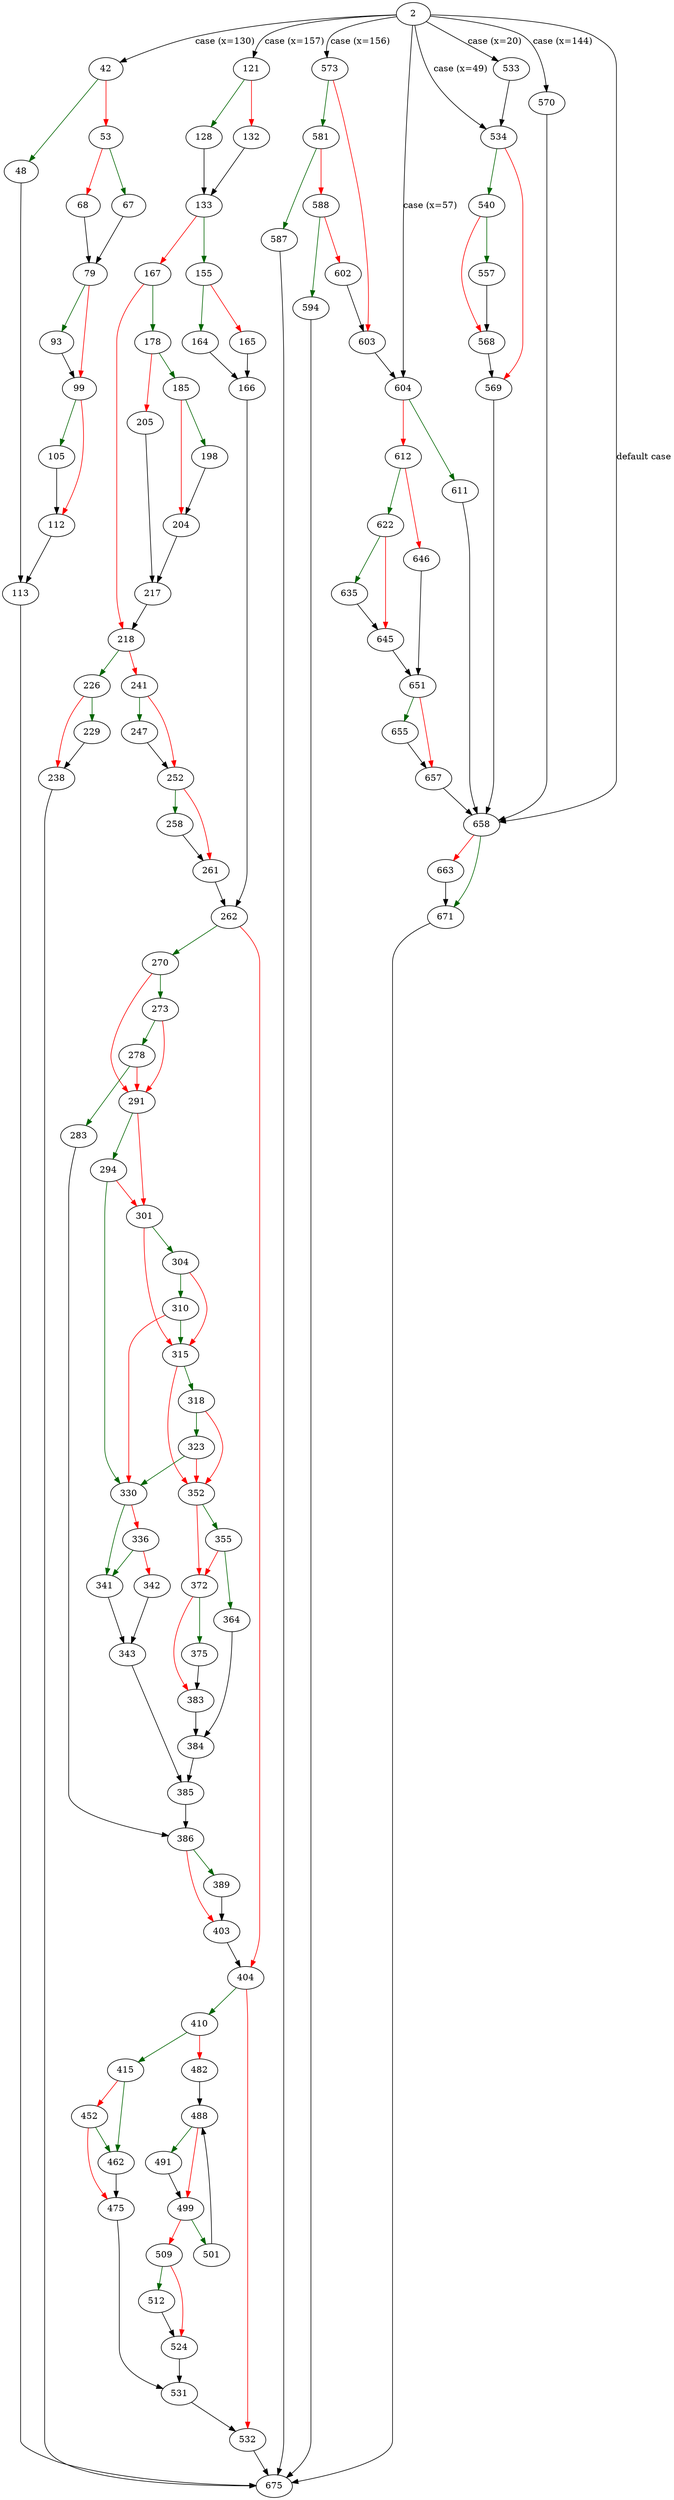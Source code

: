 strict digraph "resolveExprStep" {
	// Node definitions.
	2 [entry=true];
	42;
	121;
	533;
	534;
	570;
	573;
	604;
	658;
	48;
	53;
	113;
	67;
	68;
	79;
	93;
	99;
	105;
	112;
	675;
	128;
	132;
	133;
	155;
	167;
	164;
	165;
	166;
	262;
	178;
	218;
	185;
	205;
	198;
	204;
	217;
	226;
	241;
	229;
	238;
	247;
	252;
	258;
	261;
	270;
	404;
	273;
	291;
	278;
	283;
	386;
	294;
	301;
	330;
	304;
	315;
	310;
	318;
	352;
	323;
	341;
	336;
	342;
	343;
	385;
	355;
	372;
	364;
	384;
	375;
	383;
	389;
	403;
	410;
	532;
	415;
	482;
	462;
	452;
	475;
	531;
	488;
	491;
	499;
	501;
	509;
	512;
	524;
	540;
	569;
	557;
	568;
	581;
	603;
	587;
	588;
	594;
	602;
	611;
	612;
	622;
	646;
	635;
	645;
	651;
	655;
	657;
	671;
	663;

	// Edge definitions.
	2 -> 42 [
		cond="case (x=130)"
		label="case (x=130)"
	];
	2 -> 121 [
		cond="case (x=157)"
		label="case (x=157)"
	];
	2 -> 533 [
		cond="case (x=20)"
		label="case (x=20)"
	];
	2 -> 534 [
		cond="case (x=49)"
		label="case (x=49)"
	];
	2 -> 570 [
		cond="case (x=144)"
		label="case (x=144)"
	];
	2 -> 573 [
		cond="case (x=156)"
		label="case (x=156)"
	];
	2 -> 604 [
		cond="case (x=57)"
		label="case (x=57)"
	];
	2 -> 658 [
		cond="default case"
		label="default case"
	];
	42 -> 48 [
		color=darkgreen
		cond=true
	];
	42 -> 53 [
		color=red
		cond=false
	];
	121 -> 128 [
		color=darkgreen
		cond=true
	];
	121 -> 132 [
		color=red
		cond=false
	];
	533 -> 534;
	534 -> 540 [
		color=darkgreen
		cond=true
	];
	534 -> 569 [
		color=red
		cond=false
	];
	570 -> 658;
	573 -> 581 [
		color=darkgreen
		cond=true
	];
	573 -> 603 [
		color=red
		cond=false
	];
	604 -> 611 [
		color=darkgreen
		cond=true
	];
	604 -> 612 [
		color=red
		cond=false
	];
	658 -> 671 [
		color=darkgreen
		cond=true
	];
	658 -> 663 [
		color=red
		cond=false
	];
	48 -> 113;
	53 -> 67 [
		color=darkgreen
		cond=true
	];
	53 -> 68 [
		color=red
		cond=false
	];
	113 -> 675;
	67 -> 79;
	68 -> 79;
	79 -> 93 [
		color=darkgreen
		cond=true
	];
	79 -> 99 [
		color=red
		cond=false
	];
	93 -> 99;
	99 -> 105 [
		color=darkgreen
		cond=true
	];
	99 -> 112 [
		color=red
		cond=false
	];
	105 -> 112;
	112 -> 113;
	128 -> 133;
	132 -> 133;
	133 -> 155 [
		color=darkgreen
		cond=true
	];
	133 -> 167 [
		color=red
		cond=false
	];
	155 -> 164 [
		color=darkgreen
		cond=true
	];
	155 -> 165 [
		color=red
		cond=false
	];
	167 -> 178 [
		color=darkgreen
		cond=true
	];
	167 -> 218 [
		color=red
		cond=false
	];
	164 -> 166;
	165 -> 166;
	166 -> 262;
	262 -> 270 [
		color=darkgreen
		cond=true
	];
	262 -> 404 [
		color=red
		cond=false
	];
	178 -> 185 [
		color=darkgreen
		cond=true
	];
	178 -> 205 [
		color=red
		cond=false
	];
	218 -> 226 [
		color=darkgreen
		cond=true
	];
	218 -> 241 [
		color=red
		cond=false
	];
	185 -> 198 [
		color=darkgreen
		cond=true
	];
	185 -> 204 [
		color=red
		cond=false
	];
	205 -> 217;
	198 -> 204;
	204 -> 217;
	217 -> 218;
	226 -> 229 [
		color=darkgreen
		cond=true
	];
	226 -> 238 [
		color=red
		cond=false
	];
	241 -> 247 [
		color=darkgreen
		cond=true
	];
	241 -> 252 [
		color=red
		cond=false
	];
	229 -> 238;
	238 -> 675;
	247 -> 252;
	252 -> 258 [
		color=darkgreen
		cond=true
	];
	252 -> 261 [
		color=red
		cond=false
	];
	258 -> 261;
	261 -> 262;
	270 -> 273 [
		color=darkgreen
		cond=true
	];
	270 -> 291 [
		color=red
		cond=false
	];
	404 -> 410 [
		color=darkgreen
		cond=true
	];
	404 -> 532 [
		color=red
		cond=false
	];
	273 -> 291 [
		color=red
		cond=false
	];
	273 -> 278 [
		color=darkgreen
		cond=true
	];
	291 -> 294 [
		color=darkgreen
		cond=true
	];
	291 -> 301 [
		color=red
		cond=false
	];
	278 -> 291 [
		color=red
		cond=false
	];
	278 -> 283 [
		color=darkgreen
		cond=true
	];
	283 -> 386;
	386 -> 389 [
		color=darkgreen
		cond=true
	];
	386 -> 403 [
		color=red
		cond=false
	];
	294 -> 301 [
		color=red
		cond=false
	];
	294 -> 330 [
		color=darkgreen
		cond=true
	];
	301 -> 304 [
		color=darkgreen
		cond=true
	];
	301 -> 315 [
		color=red
		cond=false
	];
	330 -> 341 [
		color=darkgreen
		cond=true
	];
	330 -> 336 [
		color=red
		cond=false
	];
	304 -> 315 [
		color=red
		cond=false
	];
	304 -> 310 [
		color=darkgreen
		cond=true
	];
	315 -> 318 [
		color=darkgreen
		cond=true
	];
	315 -> 352 [
		color=red
		cond=false
	];
	310 -> 330 [
		color=red
		cond=false
	];
	310 -> 315 [
		color=darkgreen
		cond=true
	];
	318 -> 352 [
		color=red
		cond=false
	];
	318 -> 323 [
		color=darkgreen
		cond=true
	];
	352 -> 355 [
		color=darkgreen
		cond=true
	];
	352 -> 372 [
		color=red
		cond=false
	];
	323 -> 330 [
		color=darkgreen
		cond=true
	];
	323 -> 352 [
		color=red
		cond=false
	];
	341 -> 343;
	336 -> 341 [
		color=darkgreen
		cond=true
	];
	336 -> 342 [
		color=red
		cond=false
	];
	342 -> 343;
	343 -> 385;
	385 -> 386;
	355 -> 372 [
		color=red
		cond=false
	];
	355 -> 364 [
		color=darkgreen
		cond=true
	];
	372 -> 375 [
		color=darkgreen
		cond=true
	];
	372 -> 383 [
		color=red
		cond=false
	];
	364 -> 384;
	384 -> 385;
	375 -> 383;
	383 -> 384;
	389 -> 403;
	403 -> 404;
	410 -> 415 [
		color=darkgreen
		cond=true
	];
	410 -> 482 [
		color=red
		cond=false
	];
	532 -> 675;
	415 -> 462 [
		color=darkgreen
		cond=true
	];
	415 -> 452 [
		color=red
		cond=false
	];
	482 -> 488;
	462 -> 475;
	452 -> 462 [
		color=darkgreen
		cond=true
	];
	452 -> 475 [
		color=red
		cond=false
	];
	475 -> 531;
	531 -> 532;
	488 -> 491 [
		color=darkgreen
		cond=true
	];
	488 -> 499 [
		color=red
		cond=false
	];
	491 -> 499;
	499 -> 501 [
		color=darkgreen
		cond=true
	];
	499 -> 509 [
		color=red
		cond=false
	];
	501 -> 488;
	509 -> 512 [
		color=darkgreen
		cond=true
	];
	509 -> 524 [
		color=red
		cond=false
	];
	512 -> 524;
	524 -> 531;
	540 -> 557 [
		color=darkgreen
		cond=true
	];
	540 -> 568 [
		color=red
		cond=false
	];
	569 -> 658;
	557 -> 568;
	568 -> 569;
	581 -> 587 [
		color=darkgreen
		cond=true
	];
	581 -> 588 [
		color=red
		cond=false
	];
	603 -> 604;
	587 -> 675;
	588 -> 594 [
		color=darkgreen
		cond=true
	];
	588 -> 602 [
		color=red
		cond=false
	];
	594 -> 675;
	602 -> 603;
	611 -> 658;
	612 -> 622 [
		color=darkgreen
		cond=true
	];
	612 -> 646 [
		color=red
		cond=false
	];
	622 -> 635 [
		color=darkgreen
		cond=true
	];
	622 -> 645 [
		color=red
		cond=false
	];
	646 -> 651;
	635 -> 645;
	645 -> 651;
	651 -> 655 [
		color=darkgreen
		cond=true
	];
	651 -> 657 [
		color=red
		cond=false
	];
	655 -> 657;
	657 -> 658;
	671 -> 675;
	663 -> 671;
}